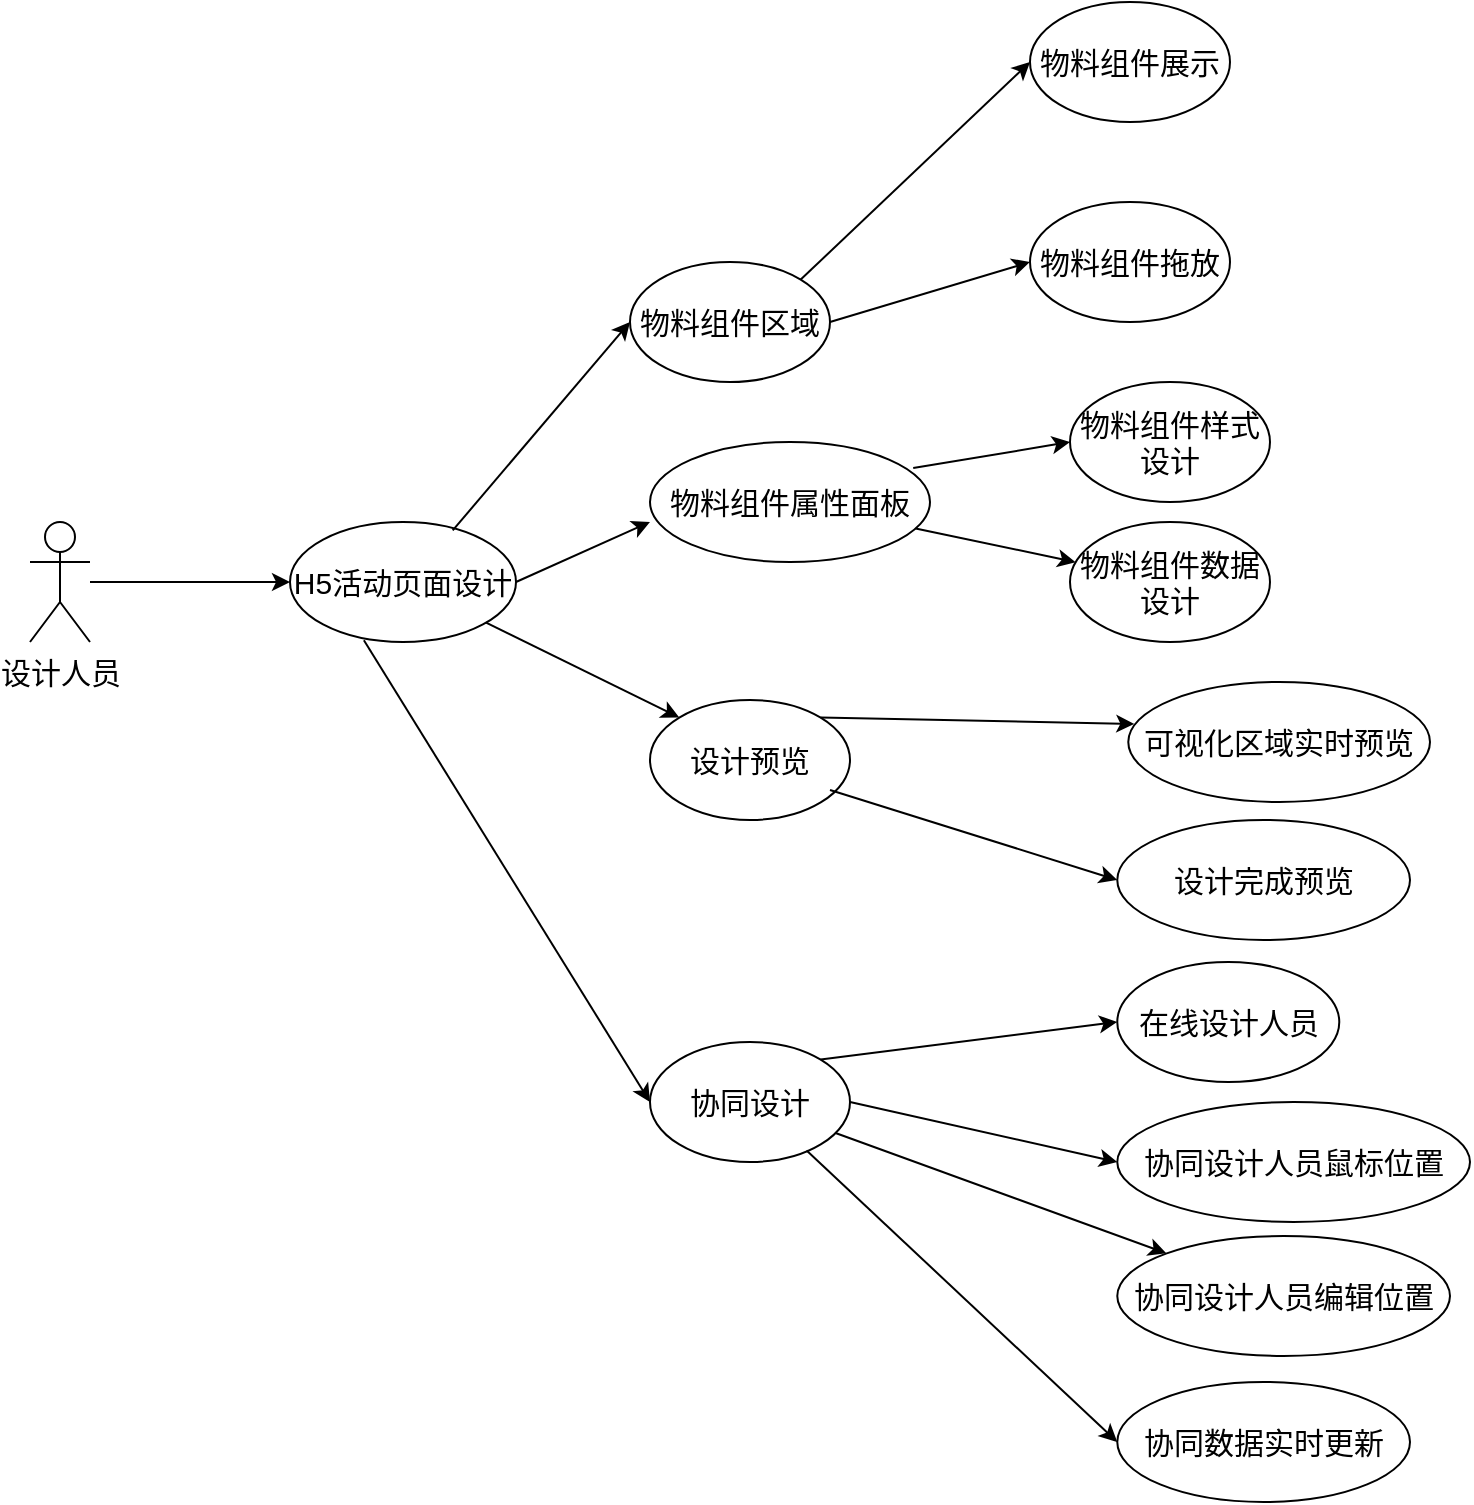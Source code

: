 <mxfile version="24.0.7" type="github">
  <diagram name="第 1 页" id="SOD4yIfJi6XNZIkdzN7P">
    <mxGraphModel dx="1247" dy="1146" grid="1" gridSize="10" guides="1" tooltips="1" connect="1" arrows="1" fold="1" page="1" pageScale="1" pageWidth="827" pageHeight="1169" math="0" shadow="0">
      <root>
        <mxCell id="0" />
        <mxCell id="1" parent="0" />
        <mxCell id="OTRfGgsEmkaz_7LcQihU-1" value="设计人员" style="shape=umlActor;verticalLabelPosition=bottom;verticalAlign=top;html=1;outlineConnect=0;fontSize=15;" parent="1" vertex="1">
          <mxGeometry x="970" y="960" width="30" height="60" as="geometry" />
        </mxCell>
        <mxCell id="OTRfGgsEmkaz_7LcQihU-2" value="H5活动页面设计" style="ellipse;whiteSpace=wrap;html=1;fontSize=15;" parent="1" vertex="1">
          <mxGeometry x="1100" y="960" width="113" height="60" as="geometry" />
        </mxCell>
        <mxCell id="OTRfGgsEmkaz_7LcQihU-3" value="" style="endArrow=classic;html=1;rounded=0;fontSize=15;" parent="1" target="OTRfGgsEmkaz_7LcQihU-2" edge="1">
          <mxGeometry width="50" height="50" relative="1" as="geometry">
            <mxPoint x="1000" y="990" as="sourcePoint" />
            <mxPoint x="1201" y="860" as="targetPoint" />
          </mxGeometry>
        </mxCell>
        <mxCell id="OTRfGgsEmkaz_7LcQihU-4" value="物料组件展示" style="ellipse;whiteSpace=wrap;html=1;fontSize=15;" parent="1" vertex="1">
          <mxGeometry x="1470" y="700" width="100" height="60" as="geometry" />
        </mxCell>
        <mxCell id="OTRfGgsEmkaz_7LcQihU-5" value="物料组件拖放" style="ellipse;whiteSpace=wrap;html=1;fontSize=15;" parent="1" vertex="1">
          <mxGeometry x="1470" y="800" width="100" height="60" as="geometry" />
        </mxCell>
        <mxCell id="OTRfGgsEmkaz_7LcQihU-6" value="可视化区域实时预览" style="ellipse;whiteSpace=wrap;html=1;fontSize=15;" parent="1" vertex="1">
          <mxGeometry x="1519.14" y="1040" width="150.86" height="60" as="geometry" />
        </mxCell>
        <mxCell id="OTRfGgsEmkaz_7LcQihU-7" value="物料组件属性面板" style="ellipse;whiteSpace=wrap;html=1;fontSize=15;" parent="1" vertex="1">
          <mxGeometry x="1280" y="920" width="140" height="60" as="geometry" />
        </mxCell>
        <mxCell id="OTRfGgsEmkaz_7LcQihU-8" value="设计预览" style="ellipse;whiteSpace=wrap;html=1;fontSize=15;" parent="1" vertex="1">
          <mxGeometry x="1280" y="1049" width="100" height="60" as="geometry" />
        </mxCell>
        <mxCell id="OTRfGgsEmkaz_7LcQihU-9" value="物料组件样式设计" style="ellipse;whiteSpace=wrap;html=1;fontSize=15;" parent="1" vertex="1">
          <mxGeometry x="1490" y="890" width="100" height="60" as="geometry" />
        </mxCell>
        <mxCell id="OTRfGgsEmkaz_7LcQihU-10" value="物料组件数据设计" style="ellipse;whiteSpace=wrap;html=1;fontSize=15;" parent="1" vertex="1">
          <mxGeometry x="1490" y="960" width="100" height="60" as="geometry" />
        </mxCell>
        <mxCell id="OTRfGgsEmkaz_7LcQihU-11" value="" style="endArrow=classic;html=1;rounded=0;exitX=1;exitY=0;exitDx=0;exitDy=0;entryX=0.02;entryY=0.35;entryDx=0;entryDy=0;entryPerimeter=0;fontSize=15;" parent="1" source="OTRfGgsEmkaz_7LcQihU-8" target="OTRfGgsEmkaz_7LcQihU-6" edge="1">
          <mxGeometry width="50" height="50" relative="1" as="geometry">
            <mxPoint x="1230" y="1010" as="sourcePoint" />
            <mxPoint x="1280" y="960" as="targetPoint" />
          </mxGeometry>
        </mxCell>
        <mxCell id="OTRfGgsEmkaz_7LcQihU-12" value="" style="endArrow=classic;html=1;rounded=0;exitX=1;exitY=0.5;exitDx=0;exitDy=0;fontSize=15;" parent="1" source="OTRfGgsEmkaz_7LcQihU-2" edge="1">
          <mxGeometry width="50" height="50" relative="1" as="geometry">
            <mxPoint x="1230" y="1010" as="sourcePoint" />
            <mxPoint x="1280" y="960" as="targetPoint" />
          </mxGeometry>
        </mxCell>
        <mxCell id="OTRfGgsEmkaz_7LcQihU-13" value="" style="endArrow=classic;html=1;rounded=0;entryX=0;entryY=0;entryDx=0;entryDy=0;fontSize=15;" parent="1" source="OTRfGgsEmkaz_7LcQihU-2" target="OTRfGgsEmkaz_7LcQihU-8" edge="1">
          <mxGeometry width="50" height="50" relative="1" as="geometry">
            <mxPoint x="1230" y="1010" as="sourcePoint" />
            <mxPoint x="1270" y="1130" as="targetPoint" />
          </mxGeometry>
        </mxCell>
        <mxCell id="OTRfGgsEmkaz_7LcQihU-14" value="" style="endArrow=classic;html=1;rounded=0;entryX=0;entryY=0.5;entryDx=0;entryDy=0;exitX=0.94;exitY=0.217;exitDx=0;exitDy=0;exitPerimeter=0;fontSize=15;" parent="1" source="OTRfGgsEmkaz_7LcQihU-7" target="OTRfGgsEmkaz_7LcQihU-9" edge="1">
          <mxGeometry width="50" height="50" relative="1" as="geometry">
            <mxPoint x="1230" y="1010" as="sourcePoint" />
            <mxPoint x="1280" y="960" as="targetPoint" />
          </mxGeometry>
        </mxCell>
        <mxCell id="OTRfGgsEmkaz_7LcQihU-15" value="" style="endArrow=classic;html=1;rounded=0;fontSize=15;" parent="1" source="OTRfGgsEmkaz_7LcQihU-7" target="OTRfGgsEmkaz_7LcQihU-10" edge="1">
          <mxGeometry width="50" height="50" relative="1" as="geometry">
            <mxPoint x="1230" y="1010" as="sourcePoint" />
            <mxPoint x="1280" y="960" as="targetPoint" />
          </mxGeometry>
        </mxCell>
        <mxCell id="OTRfGgsEmkaz_7LcQihU-16" value="协同设计" style="ellipse;whiteSpace=wrap;html=1;fontSize=15;" parent="1" vertex="1">
          <mxGeometry x="1280" y="1220" width="100" height="60" as="geometry" />
        </mxCell>
        <mxCell id="OTRfGgsEmkaz_7LcQihU-17" value="" style="endArrow=classic;html=1;rounded=0;exitX=0.327;exitY=0.986;exitDx=0;exitDy=0;entryX=0;entryY=0.5;entryDx=0;entryDy=0;exitPerimeter=0;fontSize=15;" parent="1" source="OTRfGgsEmkaz_7LcQihU-2" target="OTRfGgsEmkaz_7LcQihU-16" edge="1">
          <mxGeometry width="50" height="50" relative="1" as="geometry">
            <mxPoint x="1180" y="980" as="sourcePoint" />
            <mxPoint x="1305" y="1141" as="targetPoint" />
          </mxGeometry>
        </mxCell>
        <mxCell id="OTRfGgsEmkaz_7LcQihU-18" value="在线设计人员" style="ellipse;whiteSpace=wrap;html=1;fontSize=15;" parent="1" vertex="1">
          <mxGeometry x="1513.64" y="1180" width="111" height="60" as="geometry" />
        </mxCell>
        <mxCell id="OTRfGgsEmkaz_7LcQihU-19" value="协同设计人员鼠标位置" style="ellipse;whiteSpace=wrap;html=1;fontSize=15;" parent="1" vertex="1">
          <mxGeometry x="1513.64" y="1250" width="176.36" height="60" as="geometry" />
        </mxCell>
        <mxCell id="OTRfGgsEmkaz_7LcQihU-20" value="协同设计人员编辑位置" style="ellipse;whiteSpace=wrap;html=1;fontSize=15;" parent="1" vertex="1">
          <mxGeometry x="1513.64" y="1317" width="166.36" height="60" as="geometry" />
        </mxCell>
        <mxCell id="OTRfGgsEmkaz_7LcQihU-21" value="协同数据实时更新" style="ellipse;whiteSpace=wrap;html=1;fontSize=15;" parent="1" vertex="1">
          <mxGeometry x="1513.64" y="1390" width="146.36" height="60" as="geometry" />
        </mxCell>
        <mxCell id="OTRfGgsEmkaz_7LcQihU-22" value="" style="endArrow=classic;html=1;rounded=0;exitX=1;exitY=0;exitDx=0;exitDy=0;entryX=0;entryY=0.5;entryDx=0;entryDy=0;fontSize=15;" parent="1" source="OTRfGgsEmkaz_7LcQihU-16" target="OTRfGgsEmkaz_7LcQihU-18" edge="1">
          <mxGeometry width="50" height="50" relative="1" as="geometry">
            <mxPoint x="1375.995" y="1258.787" as="sourcePoint" />
            <mxPoint x="1871.64" y="1420" as="targetPoint" />
          </mxGeometry>
        </mxCell>
        <mxCell id="OTRfGgsEmkaz_7LcQihU-23" value="" style="endArrow=classic;html=1;rounded=0;entryX=0;entryY=0.5;entryDx=0;entryDy=0;exitX=1;exitY=0.5;exitDx=0;exitDy=0;fontSize=15;" parent="1" source="OTRfGgsEmkaz_7LcQihU-16" target="OTRfGgsEmkaz_7LcQihU-19" edge="1">
          <mxGeometry width="50" height="50" relative="1" as="geometry">
            <mxPoint x="1380" y="1260" as="sourcePoint" />
            <mxPoint x="1871.64" y="1420" as="targetPoint" />
          </mxGeometry>
        </mxCell>
        <mxCell id="OTRfGgsEmkaz_7LcQihU-24" value="" style="endArrow=classic;html=1;rounded=0;fontSize=15;" parent="1" source="OTRfGgsEmkaz_7LcQihU-16" target="OTRfGgsEmkaz_7LcQihU-20" edge="1">
          <mxGeometry width="50" height="50" relative="1" as="geometry">
            <mxPoint x="1391.64" y="1280" as="sourcePoint" />
            <mxPoint x="1510.64" y="1210" as="targetPoint" />
          </mxGeometry>
        </mxCell>
        <mxCell id="OTRfGgsEmkaz_7LcQihU-25" value="" style="endArrow=classic;html=1;rounded=0;exitX=0.783;exitY=0.904;exitDx=0;exitDy=0;entryX=0;entryY=0.5;entryDx=0;entryDy=0;exitPerimeter=0;fontSize=15;" parent="1" source="OTRfGgsEmkaz_7LcQihU-16" target="OTRfGgsEmkaz_7LcQihU-21" edge="1">
          <mxGeometry width="50" height="50" relative="1" as="geometry">
            <mxPoint x="1375.995" y="1301.213" as="sourcePoint" />
            <mxPoint x="1510.64" y="1281" as="targetPoint" />
          </mxGeometry>
        </mxCell>
        <mxCell id="OTRfGgsEmkaz_7LcQihU-26" value="物料组件区域" style="ellipse;whiteSpace=wrap;html=1;fontSize=15;" parent="1" vertex="1">
          <mxGeometry x="1270" y="830" width="100" height="60" as="geometry" />
        </mxCell>
        <mxCell id="OTRfGgsEmkaz_7LcQihU-27" value="" style="endArrow=classic;html=1;rounded=0;entryX=0;entryY=0.5;entryDx=0;entryDy=0;exitX=1;exitY=0;exitDx=0;exitDy=0;fontSize=15;" parent="1" source="OTRfGgsEmkaz_7LcQihU-26" target="OTRfGgsEmkaz_7LcQihU-4" edge="1">
          <mxGeometry width="50" height="50" relative="1" as="geometry">
            <mxPoint x="1384" y="943" as="sourcePoint" />
            <mxPoint x="1500" y="880" as="targetPoint" />
          </mxGeometry>
        </mxCell>
        <mxCell id="OTRfGgsEmkaz_7LcQihU-28" value="" style="endArrow=classic;html=1;rounded=0;entryX=0;entryY=0.5;entryDx=0;entryDy=0;exitX=1;exitY=0.5;exitDx=0;exitDy=0;fontSize=15;" parent="1" source="OTRfGgsEmkaz_7LcQihU-26" target="OTRfGgsEmkaz_7LcQihU-5" edge="1">
          <mxGeometry width="50" height="50" relative="1" as="geometry">
            <mxPoint x="1378" y="829" as="sourcePoint" />
            <mxPoint x="1480" y="710" as="targetPoint" />
          </mxGeometry>
        </mxCell>
        <mxCell id="OTRfGgsEmkaz_7LcQihU-29" value="" style="endArrow=classic;html=1;rounded=0;exitX=0.72;exitY=0.07;exitDx=0;exitDy=0;exitPerimeter=0;entryX=0;entryY=0.5;entryDx=0;entryDy=0;fontSize=15;" parent="1" source="OTRfGgsEmkaz_7LcQihU-2" target="OTRfGgsEmkaz_7LcQihU-26" edge="1">
          <mxGeometry width="50" height="50" relative="1" as="geometry">
            <mxPoint x="1223" y="1000" as="sourcePoint" />
            <mxPoint x="1290" y="970" as="targetPoint" />
          </mxGeometry>
        </mxCell>
        <mxCell id="OTRfGgsEmkaz_7LcQihU-30" value="设计完成预览" style="ellipse;whiteSpace=wrap;html=1;fontSize=15;" parent="1" vertex="1">
          <mxGeometry x="1513.64" y="1109" width="146.36" height="60" as="geometry" />
        </mxCell>
        <mxCell id="OTRfGgsEmkaz_7LcQihU-31" value="" style="endArrow=classic;html=1;rounded=0;exitX=0.9;exitY=0.75;exitDx=0;exitDy=0;entryX=0;entryY=0.5;entryDx=0;entryDy=0;exitPerimeter=0;fontSize=15;" parent="1" source="OTRfGgsEmkaz_7LcQihU-8" target="OTRfGgsEmkaz_7LcQihU-30" edge="1">
          <mxGeometry width="50" height="50" relative="1" as="geometry">
            <mxPoint x="1398" y="1089" as="sourcePoint" />
            <mxPoint x="1531" y="1071" as="targetPoint" />
          </mxGeometry>
        </mxCell>
      </root>
    </mxGraphModel>
  </diagram>
</mxfile>
